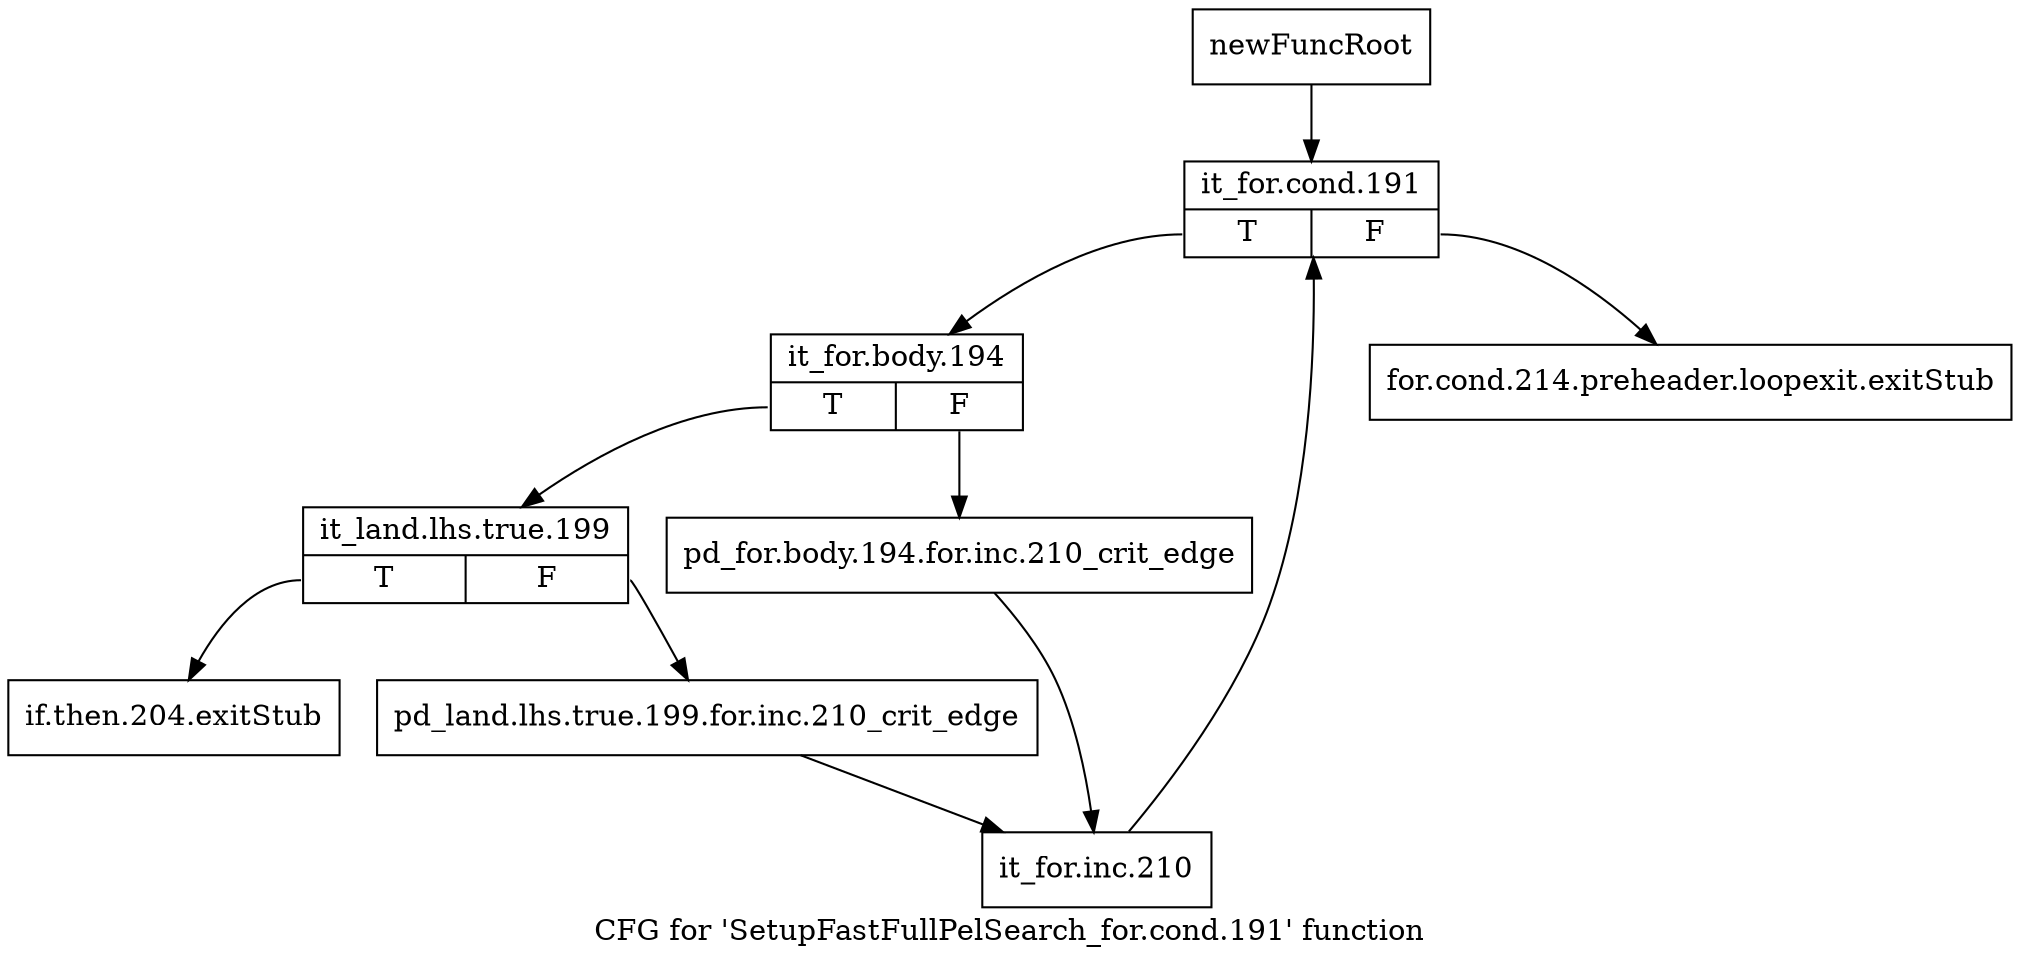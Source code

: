 digraph "CFG for 'SetupFastFullPelSearch_for.cond.191' function" {
	label="CFG for 'SetupFastFullPelSearch_for.cond.191' function";

	Node0x2884940 [shape=record,label="{newFuncRoot}"];
	Node0x2884940 -> Node0x2884a30;
	Node0x2884990 [shape=record,label="{for.cond.214.preheader.loopexit.exitStub}"];
	Node0x28849e0 [shape=record,label="{if.then.204.exitStub}"];
	Node0x2884a30 [shape=record,label="{it_for.cond.191|{<s0>T|<s1>F}}"];
	Node0x2884a30:s0 -> Node0x2884a80;
	Node0x2884a30:s1 -> Node0x2884990;
	Node0x2884a80 [shape=record,label="{it_for.body.194|{<s0>T|<s1>F}}"];
	Node0x2884a80:s0 -> Node0x2884b20;
	Node0x2884a80:s1 -> Node0x2884ad0;
	Node0x2884ad0 [shape=record,label="{pd_for.body.194.for.inc.210_crit_edge}"];
	Node0x2884ad0 -> Node0x2884bc0;
	Node0x2884b20 [shape=record,label="{it_land.lhs.true.199|{<s0>T|<s1>F}}"];
	Node0x2884b20:s0 -> Node0x28849e0;
	Node0x2884b20:s1 -> Node0x2884b70;
	Node0x2884b70 [shape=record,label="{pd_land.lhs.true.199.for.inc.210_crit_edge}"];
	Node0x2884b70 -> Node0x2884bc0;
	Node0x2884bc0 [shape=record,label="{it_for.inc.210}"];
	Node0x2884bc0 -> Node0x2884a30;
}
